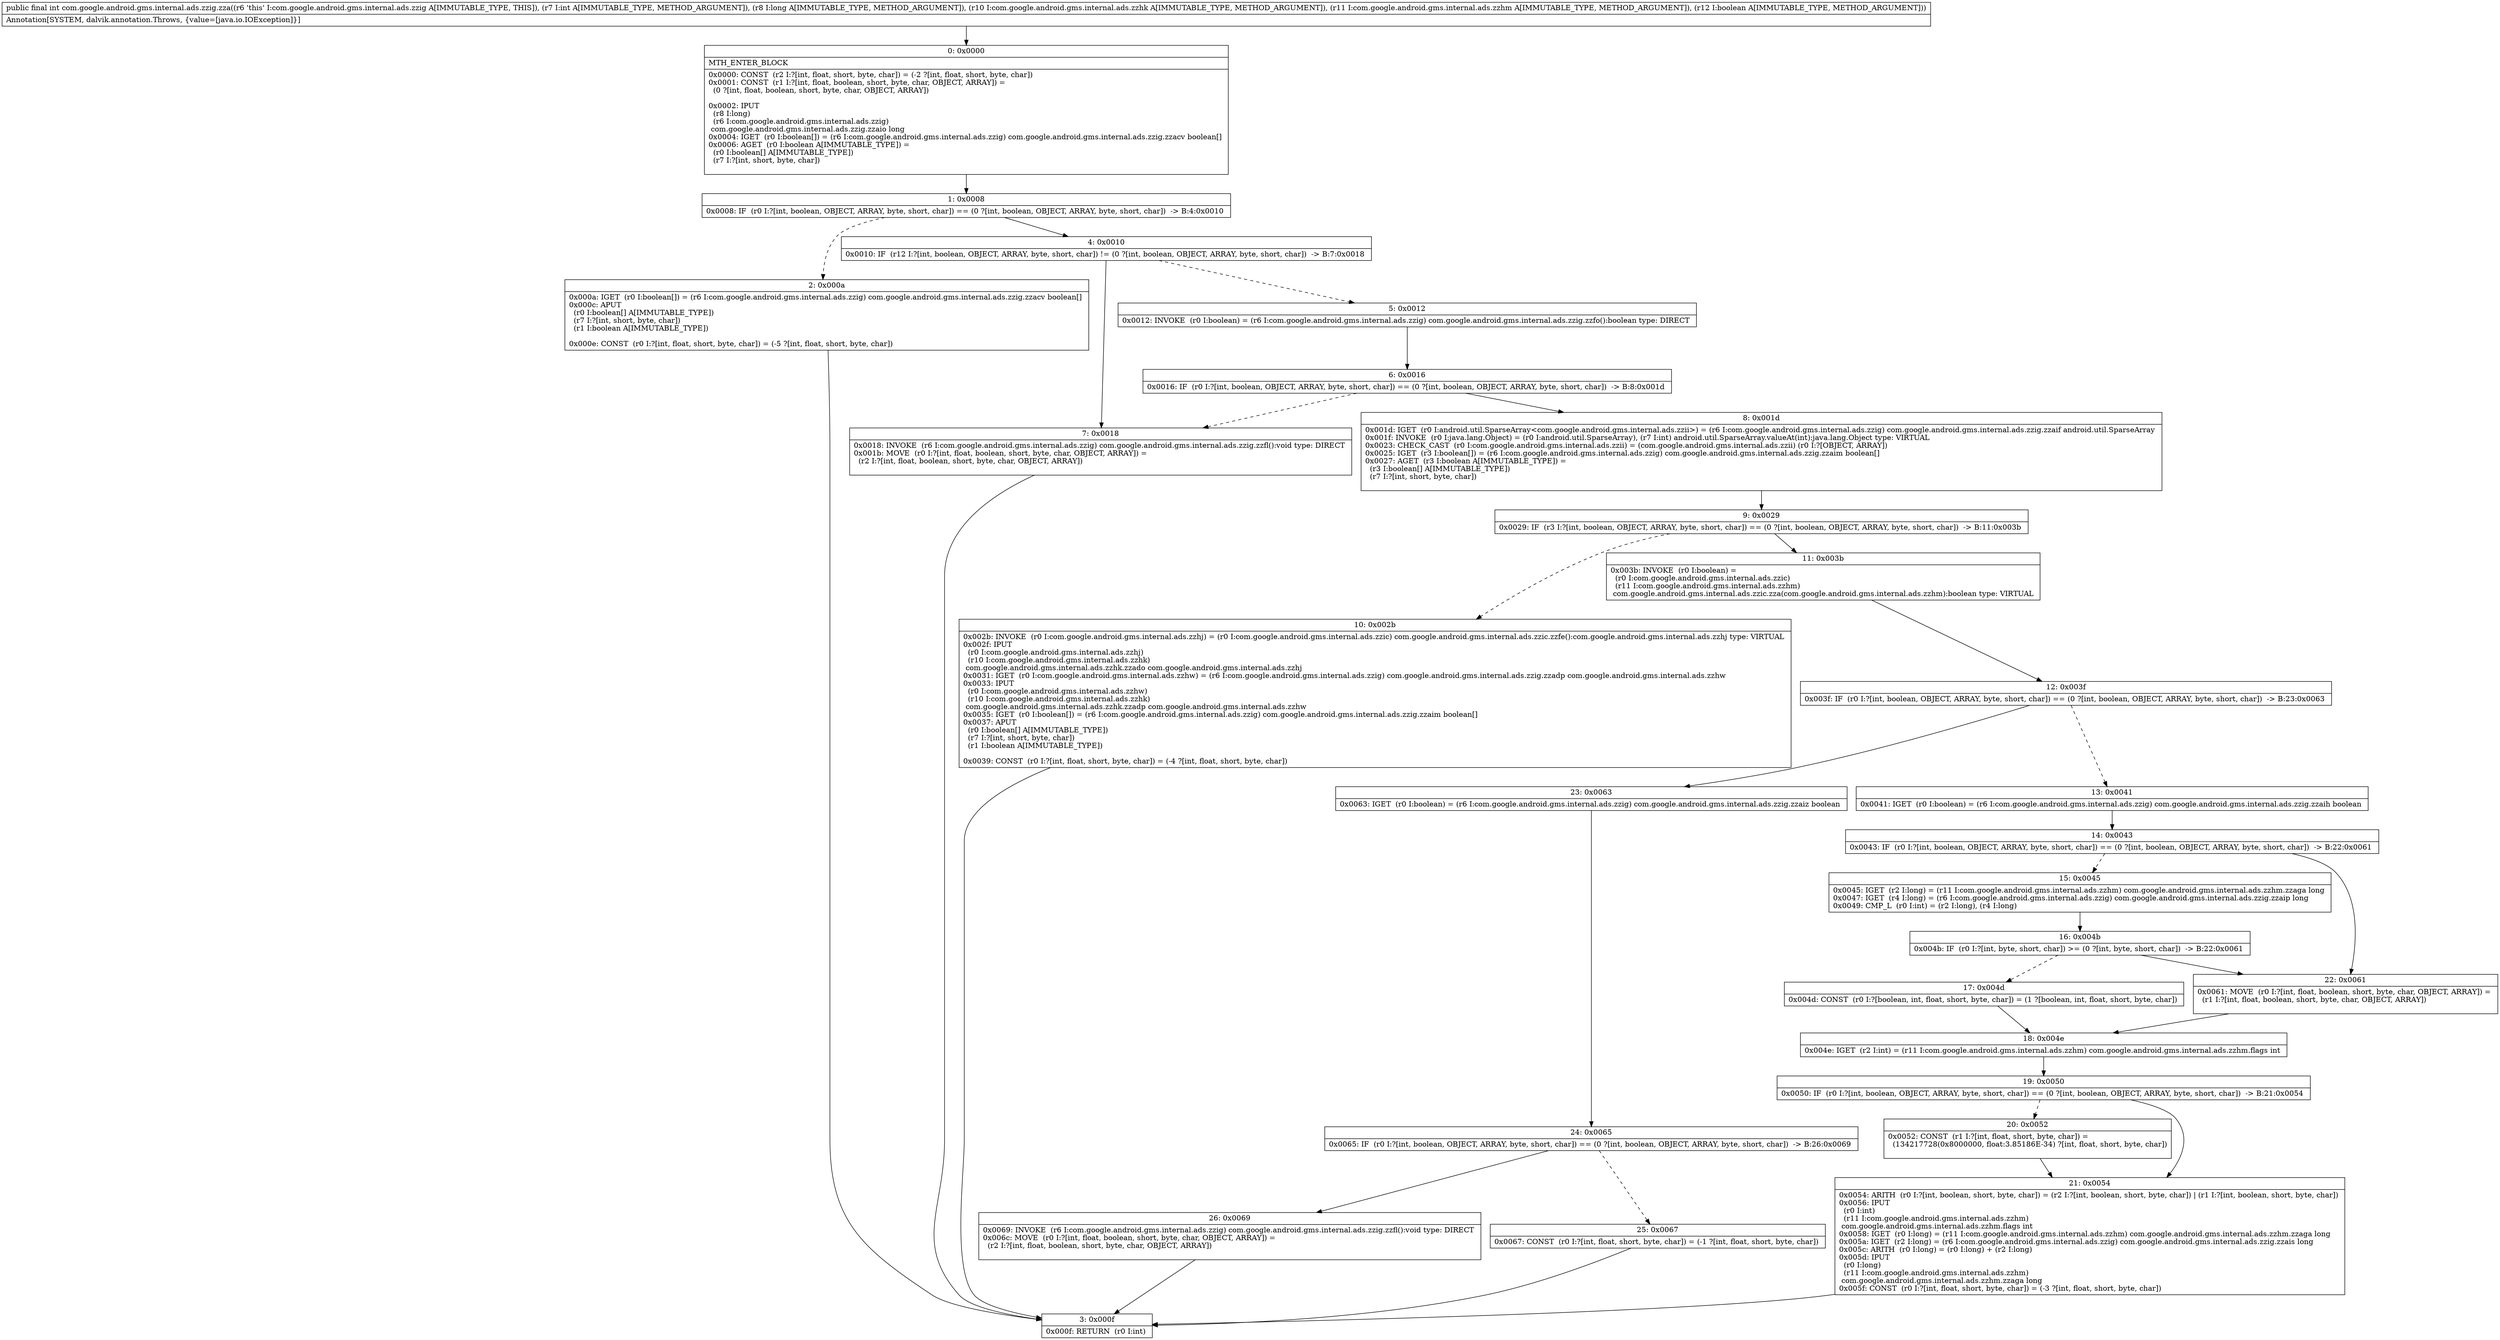 digraph "CFG forcom.google.android.gms.internal.ads.zzig.zza(IJLcom\/google\/android\/gms\/internal\/ads\/zzhk;Lcom\/google\/android\/gms\/internal\/ads\/zzhm;Z)I" {
Node_0 [shape=record,label="{0\:\ 0x0000|MTH_ENTER_BLOCK\l|0x0000: CONST  (r2 I:?[int, float, short, byte, char]) = (\-2 ?[int, float, short, byte, char]) \l0x0001: CONST  (r1 I:?[int, float, boolean, short, byte, char, OBJECT, ARRAY]) = \l  (0 ?[int, float, boolean, short, byte, char, OBJECT, ARRAY])\l \l0x0002: IPUT  \l  (r8 I:long)\l  (r6 I:com.google.android.gms.internal.ads.zzig)\l com.google.android.gms.internal.ads.zzig.zzaio long \l0x0004: IGET  (r0 I:boolean[]) = (r6 I:com.google.android.gms.internal.ads.zzig) com.google.android.gms.internal.ads.zzig.zzacv boolean[] \l0x0006: AGET  (r0 I:boolean A[IMMUTABLE_TYPE]) = \l  (r0 I:boolean[] A[IMMUTABLE_TYPE])\l  (r7 I:?[int, short, byte, char])\l \l}"];
Node_1 [shape=record,label="{1\:\ 0x0008|0x0008: IF  (r0 I:?[int, boolean, OBJECT, ARRAY, byte, short, char]) == (0 ?[int, boolean, OBJECT, ARRAY, byte, short, char])  \-\> B:4:0x0010 \l}"];
Node_2 [shape=record,label="{2\:\ 0x000a|0x000a: IGET  (r0 I:boolean[]) = (r6 I:com.google.android.gms.internal.ads.zzig) com.google.android.gms.internal.ads.zzig.zzacv boolean[] \l0x000c: APUT  \l  (r0 I:boolean[] A[IMMUTABLE_TYPE])\l  (r7 I:?[int, short, byte, char])\l  (r1 I:boolean A[IMMUTABLE_TYPE])\l \l0x000e: CONST  (r0 I:?[int, float, short, byte, char]) = (\-5 ?[int, float, short, byte, char]) \l}"];
Node_3 [shape=record,label="{3\:\ 0x000f|0x000f: RETURN  (r0 I:int) \l}"];
Node_4 [shape=record,label="{4\:\ 0x0010|0x0010: IF  (r12 I:?[int, boolean, OBJECT, ARRAY, byte, short, char]) != (0 ?[int, boolean, OBJECT, ARRAY, byte, short, char])  \-\> B:7:0x0018 \l}"];
Node_5 [shape=record,label="{5\:\ 0x0012|0x0012: INVOKE  (r0 I:boolean) = (r6 I:com.google.android.gms.internal.ads.zzig) com.google.android.gms.internal.ads.zzig.zzfo():boolean type: DIRECT \l}"];
Node_6 [shape=record,label="{6\:\ 0x0016|0x0016: IF  (r0 I:?[int, boolean, OBJECT, ARRAY, byte, short, char]) == (0 ?[int, boolean, OBJECT, ARRAY, byte, short, char])  \-\> B:8:0x001d \l}"];
Node_7 [shape=record,label="{7\:\ 0x0018|0x0018: INVOKE  (r6 I:com.google.android.gms.internal.ads.zzig) com.google.android.gms.internal.ads.zzig.zzfl():void type: DIRECT \l0x001b: MOVE  (r0 I:?[int, float, boolean, short, byte, char, OBJECT, ARRAY]) = \l  (r2 I:?[int, float, boolean, short, byte, char, OBJECT, ARRAY])\l \l}"];
Node_8 [shape=record,label="{8\:\ 0x001d|0x001d: IGET  (r0 I:android.util.SparseArray\<com.google.android.gms.internal.ads.zzii\>) = (r6 I:com.google.android.gms.internal.ads.zzig) com.google.android.gms.internal.ads.zzig.zzaif android.util.SparseArray \l0x001f: INVOKE  (r0 I:java.lang.Object) = (r0 I:android.util.SparseArray), (r7 I:int) android.util.SparseArray.valueAt(int):java.lang.Object type: VIRTUAL \l0x0023: CHECK_CAST  (r0 I:com.google.android.gms.internal.ads.zzii) = (com.google.android.gms.internal.ads.zzii) (r0 I:?[OBJECT, ARRAY]) \l0x0025: IGET  (r3 I:boolean[]) = (r6 I:com.google.android.gms.internal.ads.zzig) com.google.android.gms.internal.ads.zzig.zzaim boolean[] \l0x0027: AGET  (r3 I:boolean A[IMMUTABLE_TYPE]) = \l  (r3 I:boolean[] A[IMMUTABLE_TYPE])\l  (r7 I:?[int, short, byte, char])\l \l}"];
Node_9 [shape=record,label="{9\:\ 0x0029|0x0029: IF  (r3 I:?[int, boolean, OBJECT, ARRAY, byte, short, char]) == (0 ?[int, boolean, OBJECT, ARRAY, byte, short, char])  \-\> B:11:0x003b \l}"];
Node_10 [shape=record,label="{10\:\ 0x002b|0x002b: INVOKE  (r0 I:com.google.android.gms.internal.ads.zzhj) = (r0 I:com.google.android.gms.internal.ads.zzic) com.google.android.gms.internal.ads.zzic.zzfe():com.google.android.gms.internal.ads.zzhj type: VIRTUAL \l0x002f: IPUT  \l  (r0 I:com.google.android.gms.internal.ads.zzhj)\l  (r10 I:com.google.android.gms.internal.ads.zzhk)\l com.google.android.gms.internal.ads.zzhk.zzado com.google.android.gms.internal.ads.zzhj \l0x0031: IGET  (r0 I:com.google.android.gms.internal.ads.zzhw) = (r6 I:com.google.android.gms.internal.ads.zzig) com.google.android.gms.internal.ads.zzig.zzadp com.google.android.gms.internal.ads.zzhw \l0x0033: IPUT  \l  (r0 I:com.google.android.gms.internal.ads.zzhw)\l  (r10 I:com.google.android.gms.internal.ads.zzhk)\l com.google.android.gms.internal.ads.zzhk.zzadp com.google.android.gms.internal.ads.zzhw \l0x0035: IGET  (r0 I:boolean[]) = (r6 I:com.google.android.gms.internal.ads.zzig) com.google.android.gms.internal.ads.zzig.zzaim boolean[] \l0x0037: APUT  \l  (r0 I:boolean[] A[IMMUTABLE_TYPE])\l  (r7 I:?[int, short, byte, char])\l  (r1 I:boolean A[IMMUTABLE_TYPE])\l \l0x0039: CONST  (r0 I:?[int, float, short, byte, char]) = (\-4 ?[int, float, short, byte, char]) \l}"];
Node_11 [shape=record,label="{11\:\ 0x003b|0x003b: INVOKE  (r0 I:boolean) = \l  (r0 I:com.google.android.gms.internal.ads.zzic)\l  (r11 I:com.google.android.gms.internal.ads.zzhm)\l com.google.android.gms.internal.ads.zzic.zza(com.google.android.gms.internal.ads.zzhm):boolean type: VIRTUAL \l}"];
Node_12 [shape=record,label="{12\:\ 0x003f|0x003f: IF  (r0 I:?[int, boolean, OBJECT, ARRAY, byte, short, char]) == (0 ?[int, boolean, OBJECT, ARRAY, byte, short, char])  \-\> B:23:0x0063 \l}"];
Node_13 [shape=record,label="{13\:\ 0x0041|0x0041: IGET  (r0 I:boolean) = (r6 I:com.google.android.gms.internal.ads.zzig) com.google.android.gms.internal.ads.zzig.zzaih boolean \l}"];
Node_14 [shape=record,label="{14\:\ 0x0043|0x0043: IF  (r0 I:?[int, boolean, OBJECT, ARRAY, byte, short, char]) == (0 ?[int, boolean, OBJECT, ARRAY, byte, short, char])  \-\> B:22:0x0061 \l}"];
Node_15 [shape=record,label="{15\:\ 0x0045|0x0045: IGET  (r2 I:long) = (r11 I:com.google.android.gms.internal.ads.zzhm) com.google.android.gms.internal.ads.zzhm.zzaga long \l0x0047: IGET  (r4 I:long) = (r6 I:com.google.android.gms.internal.ads.zzig) com.google.android.gms.internal.ads.zzig.zzaip long \l0x0049: CMP_L  (r0 I:int) = (r2 I:long), (r4 I:long) \l}"];
Node_16 [shape=record,label="{16\:\ 0x004b|0x004b: IF  (r0 I:?[int, byte, short, char]) \>= (0 ?[int, byte, short, char])  \-\> B:22:0x0061 \l}"];
Node_17 [shape=record,label="{17\:\ 0x004d|0x004d: CONST  (r0 I:?[boolean, int, float, short, byte, char]) = (1 ?[boolean, int, float, short, byte, char]) \l}"];
Node_18 [shape=record,label="{18\:\ 0x004e|0x004e: IGET  (r2 I:int) = (r11 I:com.google.android.gms.internal.ads.zzhm) com.google.android.gms.internal.ads.zzhm.flags int \l}"];
Node_19 [shape=record,label="{19\:\ 0x0050|0x0050: IF  (r0 I:?[int, boolean, OBJECT, ARRAY, byte, short, char]) == (0 ?[int, boolean, OBJECT, ARRAY, byte, short, char])  \-\> B:21:0x0054 \l}"];
Node_20 [shape=record,label="{20\:\ 0x0052|0x0052: CONST  (r1 I:?[int, float, short, byte, char]) = \l  (134217728(0x8000000, float:3.85186E\-34) ?[int, float, short, byte, char])\l \l}"];
Node_21 [shape=record,label="{21\:\ 0x0054|0x0054: ARITH  (r0 I:?[int, boolean, short, byte, char]) = (r2 I:?[int, boolean, short, byte, char]) \| (r1 I:?[int, boolean, short, byte, char]) \l0x0056: IPUT  \l  (r0 I:int)\l  (r11 I:com.google.android.gms.internal.ads.zzhm)\l com.google.android.gms.internal.ads.zzhm.flags int \l0x0058: IGET  (r0 I:long) = (r11 I:com.google.android.gms.internal.ads.zzhm) com.google.android.gms.internal.ads.zzhm.zzaga long \l0x005a: IGET  (r2 I:long) = (r6 I:com.google.android.gms.internal.ads.zzig) com.google.android.gms.internal.ads.zzig.zzais long \l0x005c: ARITH  (r0 I:long) = (r0 I:long) + (r2 I:long) \l0x005d: IPUT  \l  (r0 I:long)\l  (r11 I:com.google.android.gms.internal.ads.zzhm)\l com.google.android.gms.internal.ads.zzhm.zzaga long \l0x005f: CONST  (r0 I:?[int, float, short, byte, char]) = (\-3 ?[int, float, short, byte, char]) \l}"];
Node_22 [shape=record,label="{22\:\ 0x0061|0x0061: MOVE  (r0 I:?[int, float, boolean, short, byte, char, OBJECT, ARRAY]) = \l  (r1 I:?[int, float, boolean, short, byte, char, OBJECT, ARRAY])\l \l}"];
Node_23 [shape=record,label="{23\:\ 0x0063|0x0063: IGET  (r0 I:boolean) = (r6 I:com.google.android.gms.internal.ads.zzig) com.google.android.gms.internal.ads.zzig.zzaiz boolean \l}"];
Node_24 [shape=record,label="{24\:\ 0x0065|0x0065: IF  (r0 I:?[int, boolean, OBJECT, ARRAY, byte, short, char]) == (0 ?[int, boolean, OBJECT, ARRAY, byte, short, char])  \-\> B:26:0x0069 \l}"];
Node_25 [shape=record,label="{25\:\ 0x0067|0x0067: CONST  (r0 I:?[int, float, short, byte, char]) = (\-1 ?[int, float, short, byte, char]) \l}"];
Node_26 [shape=record,label="{26\:\ 0x0069|0x0069: INVOKE  (r6 I:com.google.android.gms.internal.ads.zzig) com.google.android.gms.internal.ads.zzig.zzfl():void type: DIRECT \l0x006c: MOVE  (r0 I:?[int, float, boolean, short, byte, char, OBJECT, ARRAY]) = \l  (r2 I:?[int, float, boolean, short, byte, char, OBJECT, ARRAY])\l \l}"];
MethodNode[shape=record,label="{public final int com.google.android.gms.internal.ads.zzig.zza((r6 'this' I:com.google.android.gms.internal.ads.zzig A[IMMUTABLE_TYPE, THIS]), (r7 I:int A[IMMUTABLE_TYPE, METHOD_ARGUMENT]), (r8 I:long A[IMMUTABLE_TYPE, METHOD_ARGUMENT]), (r10 I:com.google.android.gms.internal.ads.zzhk A[IMMUTABLE_TYPE, METHOD_ARGUMENT]), (r11 I:com.google.android.gms.internal.ads.zzhm A[IMMUTABLE_TYPE, METHOD_ARGUMENT]), (r12 I:boolean A[IMMUTABLE_TYPE, METHOD_ARGUMENT]))  | Annotation[SYSTEM, dalvik.annotation.Throws, \{value=[java.io.IOException]\}]\l}"];
MethodNode -> Node_0;
Node_0 -> Node_1;
Node_1 -> Node_2[style=dashed];
Node_1 -> Node_4;
Node_2 -> Node_3;
Node_4 -> Node_5[style=dashed];
Node_4 -> Node_7;
Node_5 -> Node_6;
Node_6 -> Node_7[style=dashed];
Node_6 -> Node_8;
Node_7 -> Node_3;
Node_8 -> Node_9;
Node_9 -> Node_10[style=dashed];
Node_9 -> Node_11;
Node_10 -> Node_3;
Node_11 -> Node_12;
Node_12 -> Node_13[style=dashed];
Node_12 -> Node_23;
Node_13 -> Node_14;
Node_14 -> Node_15[style=dashed];
Node_14 -> Node_22;
Node_15 -> Node_16;
Node_16 -> Node_17[style=dashed];
Node_16 -> Node_22;
Node_17 -> Node_18;
Node_18 -> Node_19;
Node_19 -> Node_20[style=dashed];
Node_19 -> Node_21;
Node_20 -> Node_21;
Node_21 -> Node_3;
Node_22 -> Node_18;
Node_23 -> Node_24;
Node_24 -> Node_25[style=dashed];
Node_24 -> Node_26;
Node_25 -> Node_3;
Node_26 -> Node_3;
}

